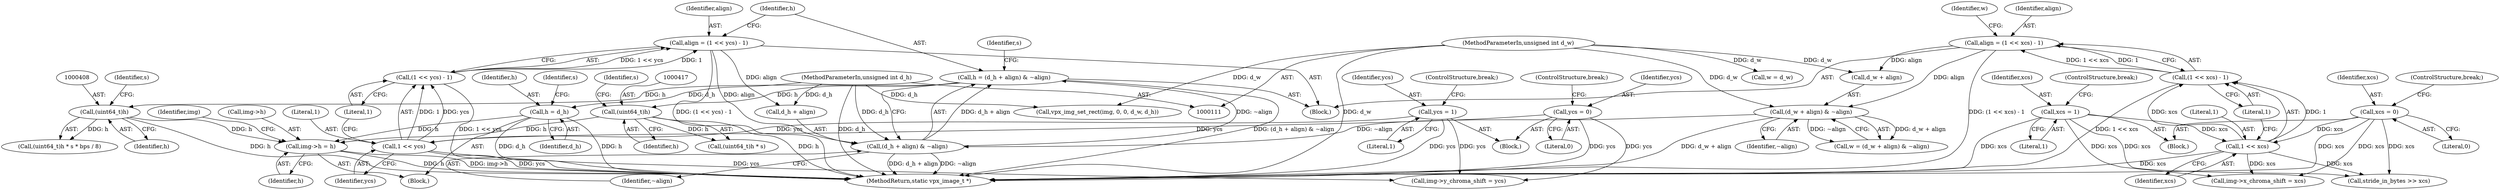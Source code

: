 digraph "0_Android_55cd1dd7c8d0a3de907d22e0f12718733f4e41d9@pointer" {
"1000469" [label="(Call,img->h = h)"];
"1000407" [label="(Call,(uint64_t)h)"];
"1000359" [label="(Call,h = (d_h + align) & ~align)"];
"1000361" [label="(Call,(d_h + align) & ~align)"];
"1000115" [label="(MethodParameterIn,unsigned int d_h)"];
"1000352" [label="(Call,align = (1 << ycs) - 1)"];
"1000354" [label="(Call,(1 << ycs) - 1)"];
"1000355" [label="(Call,1 << ycs)"];
"1000251" [label="(Call,ycs = 1)"];
"1000256" [label="(Call,ycs = 0)"];
"1000347" [label="(Call,(d_w + align) & ~align)"];
"1000114" [label="(MethodParameterIn,unsigned int d_w)"];
"1000338" [label="(Call,align = (1 << xcs) - 1)"];
"1000340" [label="(Call,(1 << xcs) - 1)"];
"1000341" [label="(Call,1 << xcs)"];
"1000232" [label="(Call,xcs = 1)"];
"1000237" [label="(Call,xcs = 0)"];
"1000263" [label="(Call,h = d_h)"];
"1000416" [label="(Call,(uint64_t)h)"];
"1000251" [label="(Call,ycs = 1)"];
"1000258" [label="(Literal,0)"];
"1000339" [label="(Identifier,align)"];
"1000418" [label="(Identifier,h)"];
"1000367" [label="(Identifier,s)"];
"1000479" [label="(Call,img->y_chroma_shift = ycs)"];
"1000344" [label="(Literal,1)"];
"1000341" [label="(Call,1 << xcs)"];
"1000354" [label="(Call,(1 << ycs) - 1)"];
"1000233" [label="(Identifier,xcs)"];
"1000353" [label="(Identifier,align)"];
"1000267" [label="(Identifier,s)"];
"1000238" [label="(Identifier,xcs)"];
"1000411" [label="(Identifier,s)"];
"1000415" [label="(Call,(uint64_t)h * s)"];
"1000237" [label="(Call,xcs = 0)"];
"1000473" [label="(Identifier,h)"];
"1000342" [label="(Literal,1)"];
"1000265" [label="(Identifier,d_h)"];
"1000260" [label="(Call,w = d_w)"];
"1000532" [label="(MethodReturn,static vpx_image_t *)"];
"1000338" [label="(Call,align = (1 << xcs) - 1)"];
"1000240" [label="(ControlStructure,break;)"];
"1000119" [label="(Block,)"];
"1000243" [label="(Block,)"];
"1000343" [label="(Identifier,xcs)"];
"1000340" [label="(Call,(1 << xcs) - 1)"];
"1000348" [label="(Call,d_w + align)"];
"1000419" [label="(Identifier,s)"];
"1000470" [label="(Call,img->h)"];
"1000474" [label="(Call,img->x_chroma_shift = xcs)"];
"1000409" [label="(Identifier,h)"];
"1000514" [label="(Call,stride_in_bytes >> xcs)"];
"1000352" [label="(Call,align = (1 << ycs) - 1)"];
"1000355" [label="(Call,1 << ycs)"];
"1000256" [label="(Call,ycs = 0)"];
"1000114" [label="(MethodParameterIn,unsigned int d_w)"];
"1000365" [label="(Identifier,~align)"];
"1000224" [label="(Block,)"];
"1000263" [label="(Call,h = d_h)"];
"1000406" [label="(Call,(uint64_t)h * s * bps / 8)"];
"1000351" [label="(Identifier,~align)"];
"1000357" [label="(Identifier,ycs)"];
"1000257" [label="(Identifier,ycs)"];
"1000347" [label="(Call,(d_w + align) & ~align)"];
"1000346" [label="(Identifier,w)"];
"1000358" [label="(Literal,1)"];
"1000235" [label="(ControlStructure,break;)"];
"1000407" [label="(Call,(uint64_t)h)"];
"1000259" [label="(ControlStructure,break;)"];
"1000356" [label="(Literal,1)"];
"1000254" [label="(ControlStructure,break;)"];
"1000336" [label="(Block,)"];
"1000359" [label="(Call,h = (d_h + align) & ~align)"];
"1000476" [label="(Identifier,img)"];
"1000253" [label="(Literal,1)"];
"1000234" [label="(Literal,1)"];
"1000345" [label="(Call,w = (d_w + align) & ~align)"];
"1000239" [label="(Literal,0)"];
"1000416" [label="(Call,(uint64_t)h)"];
"1000264" [label="(Identifier,h)"];
"1000519" [label="(Call,vpx_img_set_rect(img, 0, 0, d_w, d_h))"];
"1000362" [label="(Call,d_h + align)"];
"1000232" [label="(Call,xcs = 1)"];
"1000361" [label="(Call,(d_h + align) & ~align)"];
"1000252" [label="(Identifier,ycs)"];
"1000115" [label="(MethodParameterIn,unsigned int d_h)"];
"1000360" [label="(Identifier,h)"];
"1000469" [label="(Call,img->h = h)"];
"1000469" -> "1000119"  [label="AST: "];
"1000469" -> "1000473"  [label="CFG: "];
"1000470" -> "1000469"  [label="AST: "];
"1000473" -> "1000469"  [label="AST: "];
"1000476" -> "1000469"  [label="CFG: "];
"1000469" -> "1000532"  [label="DDG: h"];
"1000469" -> "1000532"  [label="DDG: img->h"];
"1000407" -> "1000469"  [label="DDG: h"];
"1000263" -> "1000469"  [label="DDG: h"];
"1000416" -> "1000469"  [label="DDG: h"];
"1000407" -> "1000406"  [label="AST: "];
"1000407" -> "1000409"  [label="CFG: "];
"1000408" -> "1000407"  [label="AST: "];
"1000409" -> "1000407"  [label="AST: "];
"1000411" -> "1000407"  [label="CFG: "];
"1000407" -> "1000532"  [label="DDG: h"];
"1000407" -> "1000406"  [label="DDG: h"];
"1000359" -> "1000407"  [label="DDG: h"];
"1000359" -> "1000336"  [label="AST: "];
"1000359" -> "1000361"  [label="CFG: "];
"1000360" -> "1000359"  [label="AST: "];
"1000361" -> "1000359"  [label="AST: "];
"1000367" -> "1000359"  [label="CFG: "];
"1000359" -> "1000532"  [label="DDG: (d_h + align) & ~align"];
"1000361" -> "1000359"  [label="DDG: d_h + align"];
"1000361" -> "1000359"  [label="DDG: ~align"];
"1000359" -> "1000416"  [label="DDG: h"];
"1000361" -> "1000365"  [label="CFG: "];
"1000362" -> "1000361"  [label="AST: "];
"1000365" -> "1000361"  [label="AST: "];
"1000361" -> "1000532"  [label="DDG: ~align"];
"1000361" -> "1000532"  [label="DDG: d_h + align"];
"1000115" -> "1000361"  [label="DDG: d_h"];
"1000352" -> "1000361"  [label="DDG: align"];
"1000347" -> "1000361"  [label="DDG: ~align"];
"1000115" -> "1000111"  [label="AST: "];
"1000115" -> "1000532"  [label="DDG: d_h"];
"1000115" -> "1000263"  [label="DDG: d_h"];
"1000115" -> "1000362"  [label="DDG: d_h"];
"1000115" -> "1000519"  [label="DDG: d_h"];
"1000352" -> "1000336"  [label="AST: "];
"1000352" -> "1000354"  [label="CFG: "];
"1000353" -> "1000352"  [label="AST: "];
"1000354" -> "1000352"  [label="AST: "];
"1000360" -> "1000352"  [label="CFG: "];
"1000352" -> "1000532"  [label="DDG: (1 << ycs) - 1"];
"1000354" -> "1000352"  [label="DDG: 1 << ycs"];
"1000354" -> "1000352"  [label="DDG: 1"];
"1000352" -> "1000362"  [label="DDG: align"];
"1000354" -> "1000358"  [label="CFG: "];
"1000355" -> "1000354"  [label="AST: "];
"1000358" -> "1000354"  [label="AST: "];
"1000354" -> "1000532"  [label="DDG: 1 << ycs"];
"1000355" -> "1000354"  [label="DDG: 1"];
"1000355" -> "1000354"  [label="DDG: ycs"];
"1000355" -> "1000357"  [label="CFG: "];
"1000356" -> "1000355"  [label="AST: "];
"1000357" -> "1000355"  [label="AST: "];
"1000358" -> "1000355"  [label="CFG: "];
"1000355" -> "1000532"  [label="DDG: ycs"];
"1000251" -> "1000355"  [label="DDG: ycs"];
"1000256" -> "1000355"  [label="DDG: ycs"];
"1000355" -> "1000479"  [label="DDG: ycs"];
"1000251" -> "1000243"  [label="AST: "];
"1000251" -> "1000253"  [label="CFG: "];
"1000252" -> "1000251"  [label="AST: "];
"1000253" -> "1000251"  [label="AST: "];
"1000254" -> "1000251"  [label="CFG: "];
"1000251" -> "1000532"  [label="DDG: ycs"];
"1000251" -> "1000479"  [label="DDG: ycs"];
"1000256" -> "1000243"  [label="AST: "];
"1000256" -> "1000258"  [label="CFG: "];
"1000257" -> "1000256"  [label="AST: "];
"1000258" -> "1000256"  [label="AST: "];
"1000259" -> "1000256"  [label="CFG: "];
"1000256" -> "1000532"  [label="DDG: ycs"];
"1000256" -> "1000479"  [label="DDG: ycs"];
"1000347" -> "1000345"  [label="AST: "];
"1000347" -> "1000351"  [label="CFG: "];
"1000348" -> "1000347"  [label="AST: "];
"1000351" -> "1000347"  [label="AST: "];
"1000345" -> "1000347"  [label="CFG: "];
"1000347" -> "1000532"  [label="DDG: d_w + align"];
"1000347" -> "1000345"  [label="DDG: d_w + align"];
"1000347" -> "1000345"  [label="DDG: ~align"];
"1000114" -> "1000347"  [label="DDG: d_w"];
"1000338" -> "1000347"  [label="DDG: align"];
"1000114" -> "1000111"  [label="AST: "];
"1000114" -> "1000532"  [label="DDG: d_w"];
"1000114" -> "1000260"  [label="DDG: d_w"];
"1000114" -> "1000348"  [label="DDG: d_w"];
"1000114" -> "1000519"  [label="DDG: d_w"];
"1000338" -> "1000336"  [label="AST: "];
"1000338" -> "1000340"  [label="CFG: "];
"1000339" -> "1000338"  [label="AST: "];
"1000340" -> "1000338"  [label="AST: "];
"1000346" -> "1000338"  [label="CFG: "];
"1000338" -> "1000532"  [label="DDG: (1 << xcs) - 1"];
"1000340" -> "1000338"  [label="DDG: 1 << xcs"];
"1000340" -> "1000338"  [label="DDG: 1"];
"1000338" -> "1000348"  [label="DDG: align"];
"1000340" -> "1000344"  [label="CFG: "];
"1000341" -> "1000340"  [label="AST: "];
"1000344" -> "1000340"  [label="AST: "];
"1000340" -> "1000532"  [label="DDG: 1 << xcs"];
"1000341" -> "1000340"  [label="DDG: 1"];
"1000341" -> "1000340"  [label="DDG: xcs"];
"1000341" -> "1000343"  [label="CFG: "];
"1000342" -> "1000341"  [label="AST: "];
"1000343" -> "1000341"  [label="AST: "];
"1000344" -> "1000341"  [label="CFG: "];
"1000341" -> "1000532"  [label="DDG: xcs"];
"1000232" -> "1000341"  [label="DDG: xcs"];
"1000237" -> "1000341"  [label="DDG: xcs"];
"1000341" -> "1000474"  [label="DDG: xcs"];
"1000341" -> "1000514"  [label="DDG: xcs"];
"1000232" -> "1000224"  [label="AST: "];
"1000232" -> "1000234"  [label="CFG: "];
"1000233" -> "1000232"  [label="AST: "];
"1000234" -> "1000232"  [label="AST: "];
"1000235" -> "1000232"  [label="CFG: "];
"1000232" -> "1000532"  [label="DDG: xcs"];
"1000232" -> "1000474"  [label="DDG: xcs"];
"1000232" -> "1000514"  [label="DDG: xcs"];
"1000237" -> "1000224"  [label="AST: "];
"1000237" -> "1000239"  [label="CFG: "];
"1000238" -> "1000237"  [label="AST: "];
"1000239" -> "1000237"  [label="AST: "];
"1000240" -> "1000237"  [label="CFG: "];
"1000237" -> "1000532"  [label="DDG: xcs"];
"1000237" -> "1000474"  [label="DDG: xcs"];
"1000237" -> "1000514"  [label="DDG: xcs"];
"1000263" -> "1000119"  [label="AST: "];
"1000263" -> "1000265"  [label="CFG: "];
"1000264" -> "1000263"  [label="AST: "];
"1000265" -> "1000263"  [label="AST: "];
"1000267" -> "1000263"  [label="CFG: "];
"1000263" -> "1000532"  [label="DDG: d_h"];
"1000263" -> "1000532"  [label="DDG: h"];
"1000416" -> "1000415"  [label="AST: "];
"1000416" -> "1000418"  [label="CFG: "];
"1000417" -> "1000416"  [label="AST: "];
"1000418" -> "1000416"  [label="AST: "];
"1000419" -> "1000416"  [label="CFG: "];
"1000416" -> "1000532"  [label="DDG: h"];
"1000416" -> "1000415"  [label="DDG: h"];
}
